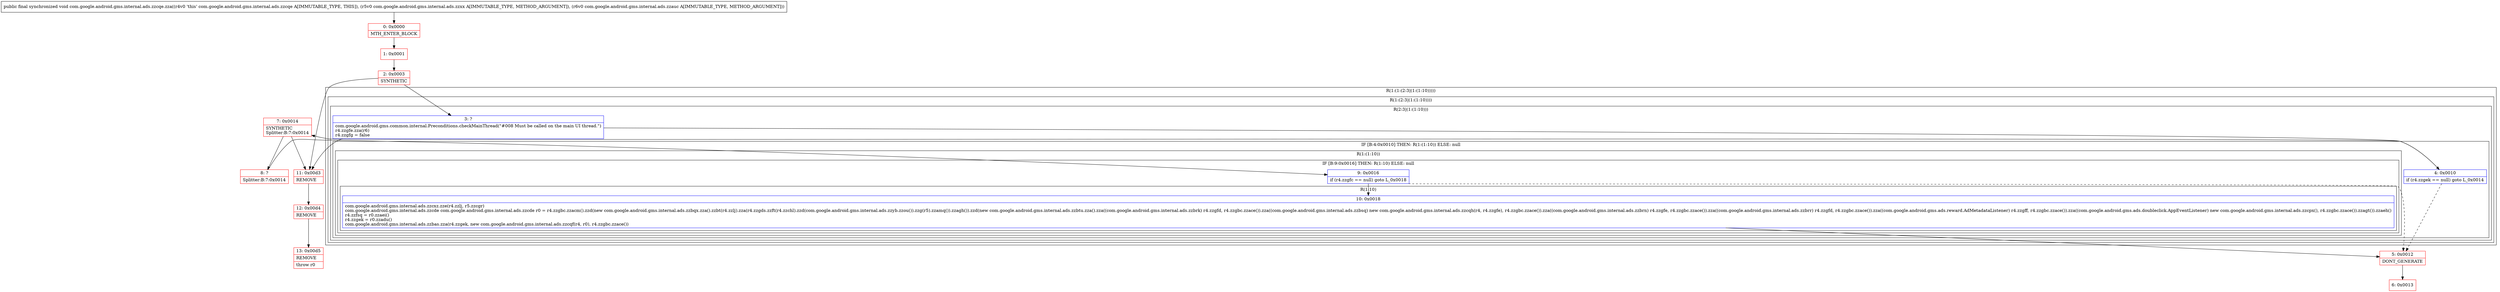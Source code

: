 digraph "CFG forcom.google.android.gms.internal.ads.zzcqe.zza(Lcom\/google\/android\/gms\/internal\/ads\/zzxx;Lcom\/google\/android\/gms\/internal\/ads\/zzauc;)V" {
subgraph cluster_Region_624965784 {
label = "R(1:(1:(2:3|(1:(1:10)))))";
node [shape=record,color=blue];
subgraph cluster_Region_1301169647 {
label = "R(1:(2:3|(1:(1:10))))";
node [shape=record,color=blue];
subgraph cluster_Region_1572379575 {
label = "R(2:3|(1:(1:10)))";
node [shape=record,color=blue];
Node_3 [shape=record,label="{3\:\ ?|com.google.android.gms.common.internal.Preconditions.checkMainThread(\"#008 Must be called on the main UI thread.\")\lr4.zzgfe.zza(r6)\lr4.zzgfg = false\l}"];
subgraph cluster_IfRegion_1248233000 {
label = "IF [B:4:0x0010] THEN: R(1:(1:10)) ELSE: null";
node [shape=record,color=blue];
Node_4 [shape=record,label="{4\:\ 0x0010|if (r4.zzgek == null) goto L_0x0014\l}"];
subgraph cluster_Region_1850143492 {
label = "R(1:(1:10))";
node [shape=record,color=blue];
subgraph cluster_IfRegion_1373139486 {
label = "IF [B:9:0x0016] THEN: R(1:10) ELSE: null";
node [shape=record,color=blue];
Node_9 [shape=record,label="{9\:\ 0x0016|if (r4.zzgfc == null) goto L_0x0018\l}"];
subgraph cluster_Region_1395140044 {
label = "R(1:10)";
node [shape=record,color=blue];
Node_10 [shape=record,label="{10\:\ 0x0018|com.google.android.gms.internal.ads.zzcxz.zze(r4.zzlj, r5.zzcgr)\lcom.google.android.gms.internal.ads.zzcde com.google.android.gms.internal.ads.zzcde r0 = r4.zzgbc.zzacm().zzd(new com.google.android.gms.internal.ads.zzbqx.zza().zzbt(r4.zzlj).zza(r4.zzgds.zzft(r4.zzchl).zzd(com.google.android.gms.internal.ads.zzyb.zzou()).zzg(r5).zzamq()).zzagh()).zzd(new com.google.android.gms.internal.ads.zzbtu.zza().zza((com.google.android.gms.internal.ads.zzbrk) r4.zzgfd, r4.zzgbc.zzace()).zza((com.google.android.gms.internal.ads.zzbsq) new com.google.android.gms.internal.ads.zzcqh(r4, r4.zzgfe), r4.zzgbc.zzace()).zza((com.google.android.gms.internal.ads.zzbrn) r4.zzgfe, r4.zzgbc.zzace()).zza((com.google.android.gms.internal.ads.zzbrr) r4.zzgfd, r4.zzgbc.zzace()).zza((com.google.android.gms.ads.reward.AdMetadataListener) r4.zzgff, r4.zzgbc.zzace()).zza((com.google.android.gms.ads.doubleclick.AppEventListener) new com.google.android.gms.internal.ads.zzcpx(), r4.zzgbc.zzace()).zzagt()).zzaeh()\lr4.zzfsq = r0.zzaei()\lr4.zzgek = r0.zzadu()\lcom.google.android.gms.internal.ads.zzbas.zza(r4.zzgek, new com.google.android.gms.internal.ads.zzcqf(r4, r0), r4.zzgbc.zzace())\l}"];
}
}
}
}
}
}
}
Node_0 [shape=record,color=red,label="{0\:\ 0x0000|MTH_ENTER_BLOCK\l}"];
Node_1 [shape=record,color=red,label="{1\:\ 0x0001}"];
Node_2 [shape=record,color=red,label="{2\:\ 0x0003|SYNTHETIC\l}"];
Node_5 [shape=record,color=red,label="{5\:\ 0x0012|DONT_GENERATE\l}"];
Node_6 [shape=record,color=red,label="{6\:\ 0x0013}"];
Node_7 [shape=record,color=red,label="{7\:\ 0x0014|SYNTHETIC\lSplitter:B:7:0x0014\l}"];
Node_8 [shape=record,color=red,label="{8\:\ ?|Splitter:B:7:0x0014\l}"];
Node_11 [shape=record,color=red,label="{11\:\ 0x00d3|REMOVE\l}"];
Node_12 [shape=record,color=red,label="{12\:\ 0x00d4|REMOVE\l}"];
Node_13 [shape=record,color=red,label="{13\:\ 0x00d5|REMOVE\l|throw r0\l}"];
MethodNode[shape=record,label="{public final synchronized void com.google.android.gms.internal.ads.zzcqe.zza((r4v0 'this' com.google.android.gms.internal.ads.zzcqe A[IMMUTABLE_TYPE, THIS]), (r5v0 com.google.android.gms.internal.ads.zzxx A[IMMUTABLE_TYPE, METHOD_ARGUMENT]), (r6v0 com.google.android.gms.internal.ads.zzauc A[IMMUTABLE_TYPE, METHOD_ARGUMENT])) }"];
MethodNode -> Node_0;
Node_3 -> Node_4;
Node_3 -> Node_11;
Node_4 -> Node_5[style=dashed];
Node_4 -> Node_7;
Node_9 -> Node_5[style=dashed];
Node_9 -> Node_10;
Node_10 -> Node_5;
Node_0 -> Node_1;
Node_1 -> Node_2;
Node_2 -> Node_3;
Node_2 -> Node_11;
Node_5 -> Node_6;
Node_7 -> Node_8;
Node_7 -> Node_11;
Node_8 -> Node_9;
Node_11 -> Node_12;
Node_12 -> Node_13;
}

